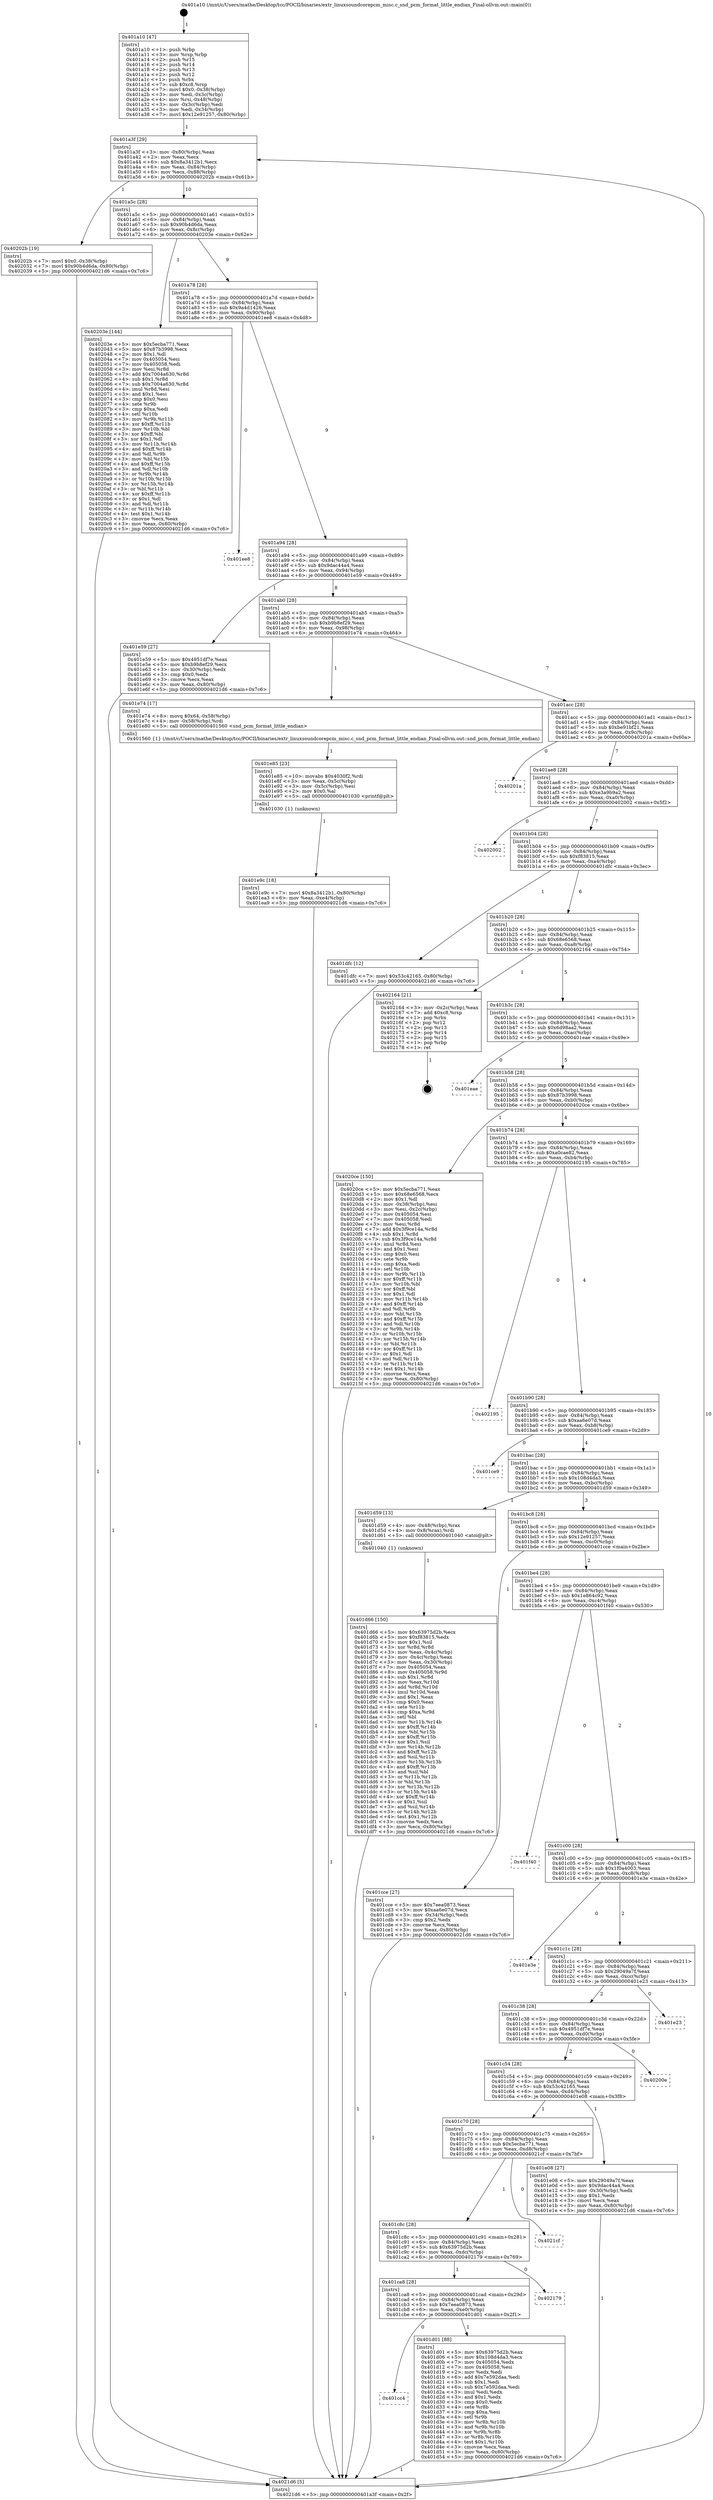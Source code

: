 digraph "0x401a10" {
  label = "0x401a10 (/mnt/c/Users/mathe/Desktop/tcc/POCII/binaries/extr_linuxsoundcorepcm_misc.c_snd_pcm_format_little_endian_Final-ollvm.out::main(0))"
  labelloc = "t"
  node[shape=record]

  Entry [label="",width=0.3,height=0.3,shape=circle,fillcolor=black,style=filled]
  "0x401a3f" [label="{
     0x401a3f [29]\l
     | [instrs]\l
     &nbsp;&nbsp;0x401a3f \<+3\>: mov -0x80(%rbp),%eax\l
     &nbsp;&nbsp;0x401a42 \<+2\>: mov %eax,%ecx\l
     &nbsp;&nbsp;0x401a44 \<+6\>: sub $0x8a3412b1,%ecx\l
     &nbsp;&nbsp;0x401a4a \<+6\>: mov %eax,-0x84(%rbp)\l
     &nbsp;&nbsp;0x401a50 \<+6\>: mov %ecx,-0x88(%rbp)\l
     &nbsp;&nbsp;0x401a56 \<+6\>: je 000000000040202b \<main+0x61b\>\l
  }"]
  "0x40202b" [label="{
     0x40202b [19]\l
     | [instrs]\l
     &nbsp;&nbsp;0x40202b \<+7\>: movl $0x0,-0x38(%rbp)\l
     &nbsp;&nbsp;0x402032 \<+7\>: movl $0x90b4d6da,-0x80(%rbp)\l
     &nbsp;&nbsp;0x402039 \<+5\>: jmp 00000000004021d6 \<main+0x7c6\>\l
  }"]
  "0x401a5c" [label="{
     0x401a5c [28]\l
     | [instrs]\l
     &nbsp;&nbsp;0x401a5c \<+5\>: jmp 0000000000401a61 \<main+0x51\>\l
     &nbsp;&nbsp;0x401a61 \<+6\>: mov -0x84(%rbp),%eax\l
     &nbsp;&nbsp;0x401a67 \<+5\>: sub $0x90b4d6da,%eax\l
     &nbsp;&nbsp;0x401a6c \<+6\>: mov %eax,-0x8c(%rbp)\l
     &nbsp;&nbsp;0x401a72 \<+6\>: je 000000000040203e \<main+0x62e\>\l
  }"]
  Exit [label="",width=0.3,height=0.3,shape=circle,fillcolor=black,style=filled,peripheries=2]
  "0x40203e" [label="{
     0x40203e [144]\l
     | [instrs]\l
     &nbsp;&nbsp;0x40203e \<+5\>: mov $0x5ecba771,%eax\l
     &nbsp;&nbsp;0x402043 \<+5\>: mov $0x87b3998,%ecx\l
     &nbsp;&nbsp;0x402048 \<+2\>: mov $0x1,%dl\l
     &nbsp;&nbsp;0x40204a \<+7\>: mov 0x405054,%esi\l
     &nbsp;&nbsp;0x402051 \<+7\>: mov 0x405058,%edi\l
     &nbsp;&nbsp;0x402058 \<+3\>: mov %esi,%r8d\l
     &nbsp;&nbsp;0x40205b \<+7\>: add $0x7004a630,%r8d\l
     &nbsp;&nbsp;0x402062 \<+4\>: sub $0x1,%r8d\l
     &nbsp;&nbsp;0x402066 \<+7\>: sub $0x7004a630,%r8d\l
     &nbsp;&nbsp;0x40206d \<+4\>: imul %r8d,%esi\l
     &nbsp;&nbsp;0x402071 \<+3\>: and $0x1,%esi\l
     &nbsp;&nbsp;0x402074 \<+3\>: cmp $0x0,%esi\l
     &nbsp;&nbsp;0x402077 \<+4\>: sete %r9b\l
     &nbsp;&nbsp;0x40207b \<+3\>: cmp $0xa,%edi\l
     &nbsp;&nbsp;0x40207e \<+4\>: setl %r10b\l
     &nbsp;&nbsp;0x402082 \<+3\>: mov %r9b,%r11b\l
     &nbsp;&nbsp;0x402085 \<+4\>: xor $0xff,%r11b\l
     &nbsp;&nbsp;0x402089 \<+3\>: mov %r10b,%bl\l
     &nbsp;&nbsp;0x40208c \<+3\>: xor $0xff,%bl\l
     &nbsp;&nbsp;0x40208f \<+3\>: xor $0x1,%dl\l
     &nbsp;&nbsp;0x402092 \<+3\>: mov %r11b,%r14b\l
     &nbsp;&nbsp;0x402095 \<+4\>: and $0xff,%r14b\l
     &nbsp;&nbsp;0x402099 \<+3\>: and %dl,%r9b\l
     &nbsp;&nbsp;0x40209c \<+3\>: mov %bl,%r15b\l
     &nbsp;&nbsp;0x40209f \<+4\>: and $0xff,%r15b\l
     &nbsp;&nbsp;0x4020a3 \<+3\>: and %dl,%r10b\l
     &nbsp;&nbsp;0x4020a6 \<+3\>: or %r9b,%r14b\l
     &nbsp;&nbsp;0x4020a9 \<+3\>: or %r10b,%r15b\l
     &nbsp;&nbsp;0x4020ac \<+3\>: xor %r15b,%r14b\l
     &nbsp;&nbsp;0x4020af \<+3\>: or %bl,%r11b\l
     &nbsp;&nbsp;0x4020b2 \<+4\>: xor $0xff,%r11b\l
     &nbsp;&nbsp;0x4020b6 \<+3\>: or $0x1,%dl\l
     &nbsp;&nbsp;0x4020b9 \<+3\>: and %dl,%r11b\l
     &nbsp;&nbsp;0x4020bc \<+3\>: or %r11b,%r14b\l
     &nbsp;&nbsp;0x4020bf \<+4\>: test $0x1,%r14b\l
     &nbsp;&nbsp;0x4020c3 \<+3\>: cmovne %ecx,%eax\l
     &nbsp;&nbsp;0x4020c6 \<+3\>: mov %eax,-0x80(%rbp)\l
     &nbsp;&nbsp;0x4020c9 \<+5\>: jmp 00000000004021d6 \<main+0x7c6\>\l
  }"]
  "0x401a78" [label="{
     0x401a78 [28]\l
     | [instrs]\l
     &nbsp;&nbsp;0x401a78 \<+5\>: jmp 0000000000401a7d \<main+0x6d\>\l
     &nbsp;&nbsp;0x401a7d \<+6\>: mov -0x84(%rbp),%eax\l
     &nbsp;&nbsp;0x401a83 \<+5\>: sub $0x9a4d1426,%eax\l
     &nbsp;&nbsp;0x401a88 \<+6\>: mov %eax,-0x90(%rbp)\l
     &nbsp;&nbsp;0x401a8e \<+6\>: je 0000000000401ee8 \<main+0x4d8\>\l
  }"]
  "0x401e9c" [label="{
     0x401e9c [18]\l
     | [instrs]\l
     &nbsp;&nbsp;0x401e9c \<+7\>: movl $0x8a3412b1,-0x80(%rbp)\l
     &nbsp;&nbsp;0x401ea3 \<+6\>: mov %eax,-0xe4(%rbp)\l
     &nbsp;&nbsp;0x401ea9 \<+5\>: jmp 00000000004021d6 \<main+0x7c6\>\l
  }"]
  "0x401ee8" [label="{
     0x401ee8\l
  }", style=dashed]
  "0x401a94" [label="{
     0x401a94 [28]\l
     | [instrs]\l
     &nbsp;&nbsp;0x401a94 \<+5\>: jmp 0000000000401a99 \<main+0x89\>\l
     &nbsp;&nbsp;0x401a99 \<+6\>: mov -0x84(%rbp),%eax\l
     &nbsp;&nbsp;0x401a9f \<+5\>: sub $0x9dac44a4,%eax\l
     &nbsp;&nbsp;0x401aa4 \<+6\>: mov %eax,-0x94(%rbp)\l
     &nbsp;&nbsp;0x401aaa \<+6\>: je 0000000000401e59 \<main+0x449\>\l
  }"]
  "0x401e85" [label="{
     0x401e85 [23]\l
     | [instrs]\l
     &nbsp;&nbsp;0x401e85 \<+10\>: movabs $0x4030f2,%rdi\l
     &nbsp;&nbsp;0x401e8f \<+3\>: mov %eax,-0x5c(%rbp)\l
     &nbsp;&nbsp;0x401e92 \<+3\>: mov -0x5c(%rbp),%esi\l
     &nbsp;&nbsp;0x401e95 \<+2\>: mov $0x0,%al\l
     &nbsp;&nbsp;0x401e97 \<+5\>: call 0000000000401030 \<printf@plt\>\l
     | [calls]\l
     &nbsp;&nbsp;0x401030 \{1\} (unknown)\l
  }"]
  "0x401e59" [label="{
     0x401e59 [27]\l
     | [instrs]\l
     &nbsp;&nbsp;0x401e59 \<+5\>: mov $0x4951df7e,%eax\l
     &nbsp;&nbsp;0x401e5e \<+5\>: mov $0xb9b8ef29,%ecx\l
     &nbsp;&nbsp;0x401e63 \<+3\>: mov -0x30(%rbp),%edx\l
     &nbsp;&nbsp;0x401e66 \<+3\>: cmp $0x0,%edx\l
     &nbsp;&nbsp;0x401e69 \<+3\>: cmove %ecx,%eax\l
     &nbsp;&nbsp;0x401e6c \<+3\>: mov %eax,-0x80(%rbp)\l
     &nbsp;&nbsp;0x401e6f \<+5\>: jmp 00000000004021d6 \<main+0x7c6\>\l
  }"]
  "0x401ab0" [label="{
     0x401ab0 [28]\l
     | [instrs]\l
     &nbsp;&nbsp;0x401ab0 \<+5\>: jmp 0000000000401ab5 \<main+0xa5\>\l
     &nbsp;&nbsp;0x401ab5 \<+6\>: mov -0x84(%rbp),%eax\l
     &nbsp;&nbsp;0x401abb \<+5\>: sub $0xb9b8ef29,%eax\l
     &nbsp;&nbsp;0x401ac0 \<+6\>: mov %eax,-0x98(%rbp)\l
     &nbsp;&nbsp;0x401ac6 \<+6\>: je 0000000000401e74 \<main+0x464\>\l
  }"]
  "0x401d66" [label="{
     0x401d66 [150]\l
     | [instrs]\l
     &nbsp;&nbsp;0x401d66 \<+5\>: mov $0x63975d2b,%ecx\l
     &nbsp;&nbsp;0x401d6b \<+5\>: mov $0xf83815,%edx\l
     &nbsp;&nbsp;0x401d70 \<+3\>: mov $0x1,%sil\l
     &nbsp;&nbsp;0x401d73 \<+3\>: xor %r8d,%r8d\l
     &nbsp;&nbsp;0x401d76 \<+3\>: mov %eax,-0x4c(%rbp)\l
     &nbsp;&nbsp;0x401d79 \<+3\>: mov -0x4c(%rbp),%eax\l
     &nbsp;&nbsp;0x401d7c \<+3\>: mov %eax,-0x30(%rbp)\l
     &nbsp;&nbsp;0x401d7f \<+7\>: mov 0x405054,%eax\l
     &nbsp;&nbsp;0x401d86 \<+8\>: mov 0x405058,%r9d\l
     &nbsp;&nbsp;0x401d8e \<+4\>: sub $0x1,%r8d\l
     &nbsp;&nbsp;0x401d92 \<+3\>: mov %eax,%r10d\l
     &nbsp;&nbsp;0x401d95 \<+3\>: add %r8d,%r10d\l
     &nbsp;&nbsp;0x401d98 \<+4\>: imul %r10d,%eax\l
     &nbsp;&nbsp;0x401d9c \<+3\>: and $0x1,%eax\l
     &nbsp;&nbsp;0x401d9f \<+3\>: cmp $0x0,%eax\l
     &nbsp;&nbsp;0x401da2 \<+4\>: sete %r11b\l
     &nbsp;&nbsp;0x401da6 \<+4\>: cmp $0xa,%r9d\l
     &nbsp;&nbsp;0x401daa \<+3\>: setl %bl\l
     &nbsp;&nbsp;0x401dad \<+3\>: mov %r11b,%r14b\l
     &nbsp;&nbsp;0x401db0 \<+4\>: xor $0xff,%r14b\l
     &nbsp;&nbsp;0x401db4 \<+3\>: mov %bl,%r15b\l
     &nbsp;&nbsp;0x401db7 \<+4\>: xor $0xff,%r15b\l
     &nbsp;&nbsp;0x401dbb \<+4\>: xor $0x1,%sil\l
     &nbsp;&nbsp;0x401dbf \<+3\>: mov %r14b,%r12b\l
     &nbsp;&nbsp;0x401dc2 \<+4\>: and $0xff,%r12b\l
     &nbsp;&nbsp;0x401dc6 \<+3\>: and %sil,%r11b\l
     &nbsp;&nbsp;0x401dc9 \<+3\>: mov %r15b,%r13b\l
     &nbsp;&nbsp;0x401dcc \<+4\>: and $0xff,%r13b\l
     &nbsp;&nbsp;0x401dd0 \<+3\>: and %sil,%bl\l
     &nbsp;&nbsp;0x401dd3 \<+3\>: or %r11b,%r12b\l
     &nbsp;&nbsp;0x401dd6 \<+3\>: or %bl,%r13b\l
     &nbsp;&nbsp;0x401dd9 \<+3\>: xor %r13b,%r12b\l
     &nbsp;&nbsp;0x401ddc \<+3\>: or %r15b,%r14b\l
     &nbsp;&nbsp;0x401ddf \<+4\>: xor $0xff,%r14b\l
     &nbsp;&nbsp;0x401de3 \<+4\>: or $0x1,%sil\l
     &nbsp;&nbsp;0x401de7 \<+3\>: and %sil,%r14b\l
     &nbsp;&nbsp;0x401dea \<+3\>: or %r14b,%r12b\l
     &nbsp;&nbsp;0x401ded \<+4\>: test $0x1,%r12b\l
     &nbsp;&nbsp;0x401df1 \<+3\>: cmovne %edx,%ecx\l
     &nbsp;&nbsp;0x401df4 \<+3\>: mov %ecx,-0x80(%rbp)\l
     &nbsp;&nbsp;0x401df7 \<+5\>: jmp 00000000004021d6 \<main+0x7c6\>\l
  }"]
  "0x401e74" [label="{
     0x401e74 [17]\l
     | [instrs]\l
     &nbsp;&nbsp;0x401e74 \<+8\>: movq $0x64,-0x58(%rbp)\l
     &nbsp;&nbsp;0x401e7c \<+4\>: mov -0x58(%rbp),%rdi\l
     &nbsp;&nbsp;0x401e80 \<+5\>: call 0000000000401560 \<snd_pcm_format_little_endian\>\l
     | [calls]\l
     &nbsp;&nbsp;0x401560 \{1\} (/mnt/c/Users/mathe/Desktop/tcc/POCII/binaries/extr_linuxsoundcorepcm_misc.c_snd_pcm_format_little_endian_Final-ollvm.out::snd_pcm_format_little_endian)\l
  }"]
  "0x401acc" [label="{
     0x401acc [28]\l
     | [instrs]\l
     &nbsp;&nbsp;0x401acc \<+5\>: jmp 0000000000401ad1 \<main+0xc1\>\l
     &nbsp;&nbsp;0x401ad1 \<+6\>: mov -0x84(%rbp),%eax\l
     &nbsp;&nbsp;0x401ad7 \<+5\>: sub $0xbe91bf21,%eax\l
     &nbsp;&nbsp;0x401adc \<+6\>: mov %eax,-0x9c(%rbp)\l
     &nbsp;&nbsp;0x401ae2 \<+6\>: je 000000000040201a \<main+0x60a\>\l
  }"]
  "0x401cc4" [label="{
     0x401cc4\l
  }", style=dashed]
  "0x40201a" [label="{
     0x40201a\l
  }", style=dashed]
  "0x401ae8" [label="{
     0x401ae8 [28]\l
     | [instrs]\l
     &nbsp;&nbsp;0x401ae8 \<+5\>: jmp 0000000000401aed \<main+0xdd\>\l
     &nbsp;&nbsp;0x401aed \<+6\>: mov -0x84(%rbp),%eax\l
     &nbsp;&nbsp;0x401af3 \<+5\>: sub $0xe3a9b9a2,%eax\l
     &nbsp;&nbsp;0x401af8 \<+6\>: mov %eax,-0xa0(%rbp)\l
     &nbsp;&nbsp;0x401afe \<+6\>: je 0000000000402002 \<main+0x5f2\>\l
  }"]
  "0x401d01" [label="{
     0x401d01 [88]\l
     | [instrs]\l
     &nbsp;&nbsp;0x401d01 \<+5\>: mov $0x63975d2b,%eax\l
     &nbsp;&nbsp;0x401d06 \<+5\>: mov $0x108d4da3,%ecx\l
     &nbsp;&nbsp;0x401d0b \<+7\>: mov 0x405054,%edx\l
     &nbsp;&nbsp;0x401d12 \<+7\>: mov 0x405058,%esi\l
     &nbsp;&nbsp;0x401d19 \<+2\>: mov %edx,%edi\l
     &nbsp;&nbsp;0x401d1b \<+6\>: add $0x7e592daa,%edi\l
     &nbsp;&nbsp;0x401d21 \<+3\>: sub $0x1,%edi\l
     &nbsp;&nbsp;0x401d24 \<+6\>: sub $0x7e592daa,%edi\l
     &nbsp;&nbsp;0x401d2a \<+3\>: imul %edi,%edx\l
     &nbsp;&nbsp;0x401d2d \<+3\>: and $0x1,%edx\l
     &nbsp;&nbsp;0x401d30 \<+3\>: cmp $0x0,%edx\l
     &nbsp;&nbsp;0x401d33 \<+4\>: sete %r8b\l
     &nbsp;&nbsp;0x401d37 \<+3\>: cmp $0xa,%esi\l
     &nbsp;&nbsp;0x401d3a \<+4\>: setl %r9b\l
     &nbsp;&nbsp;0x401d3e \<+3\>: mov %r8b,%r10b\l
     &nbsp;&nbsp;0x401d41 \<+3\>: and %r9b,%r10b\l
     &nbsp;&nbsp;0x401d44 \<+3\>: xor %r9b,%r8b\l
     &nbsp;&nbsp;0x401d47 \<+3\>: or %r8b,%r10b\l
     &nbsp;&nbsp;0x401d4a \<+4\>: test $0x1,%r10b\l
     &nbsp;&nbsp;0x401d4e \<+3\>: cmovne %ecx,%eax\l
     &nbsp;&nbsp;0x401d51 \<+3\>: mov %eax,-0x80(%rbp)\l
     &nbsp;&nbsp;0x401d54 \<+5\>: jmp 00000000004021d6 \<main+0x7c6\>\l
  }"]
  "0x402002" [label="{
     0x402002\l
  }", style=dashed]
  "0x401b04" [label="{
     0x401b04 [28]\l
     | [instrs]\l
     &nbsp;&nbsp;0x401b04 \<+5\>: jmp 0000000000401b09 \<main+0xf9\>\l
     &nbsp;&nbsp;0x401b09 \<+6\>: mov -0x84(%rbp),%eax\l
     &nbsp;&nbsp;0x401b0f \<+5\>: sub $0xf83815,%eax\l
     &nbsp;&nbsp;0x401b14 \<+6\>: mov %eax,-0xa4(%rbp)\l
     &nbsp;&nbsp;0x401b1a \<+6\>: je 0000000000401dfc \<main+0x3ec\>\l
  }"]
  "0x401ca8" [label="{
     0x401ca8 [28]\l
     | [instrs]\l
     &nbsp;&nbsp;0x401ca8 \<+5\>: jmp 0000000000401cad \<main+0x29d\>\l
     &nbsp;&nbsp;0x401cad \<+6\>: mov -0x84(%rbp),%eax\l
     &nbsp;&nbsp;0x401cb3 \<+5\>: sub $0x7eea0873,%eax\l
     &nbsp;&nbsp;0x401cb8 \<+6\>: mov %eax,-0xe0(%rbp)\l
     &nbsp;&nbsp;0x401cbe \<+6\>: je 0000000000401d01 \<main+0x2f1\>\l
  }"]
  "0x401dfc" [label="{
     0x401dfc [12]\l
     | [instrs]\l
     &nbsp;&nbsp;0x401dfc \<+7\>: movl $0x53c42165,-0x80(%rbp)\l
     &nbsp;&nbsp;0x401e03 \<+5\>: jmp 00000000004021d6 \<main+0x7c6\>\l
  }"]
  "0x401b20" [label="{
     0x401b20 [28]\l
     | [instrs]\l
     &nbsp;&nbsp;0x401b20 \<+5\>: jmp 0000000000401b25 \<main+0x115\>\l
     &nbsp;&nbsp;0x401b25 \<+6\>: mov -0x84(%rbp),%eax\l
     &nbsp;&nbsp;0x401b2b \<+5\>: sub $0x68e6568,%eax\l
     &nbsp;&nbsp;0x401b30 \<+6\>: mov %eax,-0xa8(%rbp)\l
     &nbsp;&nbsp;0x401b36 \<+6\>: je 0000000000402164 \<main+0x754\>\l
  }"]
  "0x402179" [label="{
     0x402179\l
  }", style=dashed]
  "0x402164" [label="{
     0x402164 [21]\l
     | [instrs]\l
     &nbsp;&nbsp;0x402164 \<+3\>: mov -0x2c(%rbp),%eax\l
     &nbsp;&nbsp;0x402167 \<+7\>: add $0xc8,%rsp\l
     &nbsp;&nbsp;0x40216e \<+1\>: pop %rbx\l
     &nbsp;&nbsp;0x40216f \<+2\>: pop %r12\l
     &nbsp;&nbsp;0x402171 \<+2\>: pop %r13\l
     &nbsp;&nbsp;0x402173 \<+2\>: pop %r14\l
     &nbsp;&nbsp;0x402175 \<+2\>: pop %r15\l
     &nbsp;&nbsp;0x402177 \<+1\>: pop %rbp\l
     &nbsp;&nbsp;0x402178 \<+1\>: ret\l
  }"]
  "0x401b3c" [label="{
     0x401b3c [28]\l
     | [instrs]\l
     &nbsp;&nbsp;0x401b3c \<+5\>: jmp 0000000000401b41 \<main+0x131\>\l
     &nbsp;&nbsp;0x401b41 \<+6\>: mov -0x84(%rbp),%eax\l
     &nbsp;&nbsp;0x401b47 \<+5\>: sub $0x6d98aa2,%eax\l
     &nbsp;&nbsp;0x401b4c \<+6\>: mov %eax,-0xac(%rbp)\l
     &nbsp;&nbsp;0x401b52 \<+6\>: je 0000000000401eae \<main+0x49e\>\l
  }"]
  "0x401c8c" [label="{
     0x401c8c [28]\l
     | [instrs]\l
     &nbsp;&nbsp;0x401c8c \<+5\>: jmp 0000000000401c91 \<main+0x281\>\l
     &nbsp;&nbsp;0x401c91 \<+6\>: mov -0x84(%rbp),%eax\l
     &nbsp;&nbsp;0x401c97 \<+5\>: sub $0x63975d2b,%eax\l
     &nbsp;&nbsp;0x401c9c \<+6\>: mov %eax,-0xdc(%rbp)\l
     &nbsp;&nbsp;0x401ca2 \<+6\>: je 0000000000402179 \<main+0x769\>\l
  }"]
  "0x401eae" [label="{
     0x401eae\l
  }", style=dashed]
  "0x401b58" [label="{
     0x401b58 [28]\l
     | [instrs]\l
     &nbsp;&nbsp;0x401b58 \<+5\>: jmp 0000000000401b5d \<main+0x14d\>\l
     &nbsp;&nbsp;0x401b5d \<+6\>: mov -0x84(%rbp),%eax\l
     &nbsp;&nbsp;0x401b63 \<+5\>: sub $0x87b3998,%eax\l
     &nbsp;&nbsp;0x401b68 \<+6\>: mov %eax,-0xb0(%rbp)\l
     &nbsp;&nbsp;0x401b6e \<+6\>: je 00000000004020ce \<main+0x6be\>\l
  }"]
  "0x4021cf" [label="{
     0x4021cf\l
  }", style=dashed]
  "0x4020ce" [label="{
     0x4020ce [150]\l
     | [instrs]\l
     &nbsp;&nbsp;0x4020ce \<+5\>: mov $0x5ecba771,%eax\l
     &nbsp;&nbsp;0x4020d3 \<+5\>: mov $0x68e6568,%ecx\l
     &nbsp;&nbsp;0x4020d8 \<+2\>: mov $0x1,%dl\l
     &nbsp;&nbsp;0x4020da \<+3\>: mov -0x38(%rbp),%esi\l
     &nbsp;&nbsp;0x4020dd \<+3\>: mov %esi,-0x2c(%rbp)\l
     &nbsp;&nbsp;0x4020e0 \<+7\>: mov 0x405054,%esi\l
     &nbsp;&nbsp;0x4020e7 \<+7\>: mov 0x405058,%edi\l
     &nbsp;&nbsp;0x4020ee \<+3\>: mov %esi,%r8d\l
     &nbsp;&nbsp;0x4020f1 \<+7\>: add $0x3f9ce14a,%r8d\l
     &nbsp;&nbsp;0x4020f8 \<+4\>: sub $0x1,%r8d\l
     &nbsp;&nbsp;0x4020fc \<+7\>: sub $0x3f9ce14a,%r8d\l
     &nbsp;&nbsp;0x402103 \<+4\>: imul %r8d,%esi\l
     &nbsp;&nbsp;0x402107 \<+3\>: and $0x1,%esi\l
     &nbsp;&nbsp;0x40210a \<+3\>: cmp $0x0,%esi\l
     &nbsp;&nbsp;0x40210d \<+4\>: sete %r9b\l
     &nbsp;&nbsp;0x402111 \<+3\>: cmp $0xa,%edi\l
     &nbsp;&nbsp;0x402114 \<+4\>: setl %r10b\l
     &nbsp;&nbsp;0x402118 \<+3\>: mov %r9b,%r11b\l
     &nbsp;&nbsp;0x40211b \<+4\>: xor $0xff,%r11b\l
     &nbsp;&nbsp;0x40211f \<+3\>: mov %r10b,%bl\l
     &nbsp;&nbsp;0x402122 \<+3\>: xor $0xff,%bl\l
     &nbsp;&nbsp;0x402125 \<+3\>: xor $0x1,%dl\l
     &nbsp;&nbsp;0x402128 \<+3\>: mov %r11b,%r14b\l
     &nbsp;&nbsp;0x40212b \<+4\>: and $0xff,%r14b\l
     &nbsp;&nbsp;0x40212f \<+3\>: and %dl,%r9b\l
     &nbsp;&nbsp;0x402132 \<+3\>: mov %bl,%r15b\l
     &nbsp;&nbsp;0x402135 \<+4\>: and $0xff,%r15b\l
     &nbsp;&nbsp;0x402139 \<+3\>: and %dl,%r10b\l
     &nbsp;&nbsp;0x40213c \<+3\>: or %r9b,%r14b\l
     &nbsp;&nbsp;0x40213f \<+3\>: or %r10b,%r15b\l
     &nbsp;&nbsp;0x402142 \<+3\>: xor %r15b,%r14b\l
     &nbsp;&nbsp;0x402145 \<+3\>: or %bl,%r11b\l
     &nbsp;&nbsp;0x402148 \<+4\>: xor $0xff,%r11b\l
     &nbsp;&nbsp;0x40214c \<+3\>: or $0x1,%dl\l
     &nbsp;&nbsp;0x40214f \<+3\>: and %dl,%r11b\l
     &nbsp;&nbsp;0x402152 \<+3\>: or %r11b,%r14b\l
     &nbsp;&nbsp;0x402155 \<+4\>: test $0x1,%r14b\l
     &nbsp;&nbsp;0x402159 \<+3\>: cmovne %ecx,%eax\l
     &nbsp;&nbsp;0x40215c \<+3\>: mov %eax,-0x80(%rbp)\l
     &nbsp;&nbsp;0x40215f \<+5\>: jmp 00000000004021d6 \<main+0x7c6\>\l
  }"]
  "0x401b74" [label="{
     0x401b74 [28]\l
     | [instrs]\l
     &nbsp;&nbsp;0x401b74 \<+5\>: jmp 0000000000401b79 \<main+0x169\>\l
     &nbsp;&nbsp;0x401b79 \<+6\>: mov -0x84(%rbp),%eax\l
     &nbsp;&nbsp;0x401b7f \<+5\>: sub $0xa0cae82,%eax\l
     &nbsp;&nbsp;0x401b84 \<+6\>: mov %eax,-0xb4(%rbp)\l
     &nbsp;&nbsp;0x401b8a \<+6\>: je 0000000000402195 \<main+0x785\>\l
  }"]
  "0x401c70" [label="{
     0x401c70 [28]\l
     | [instrs]\l
     &nbsp;&nbsp;0x401c70 \<+5\>: jmp 0000000000401c75 \<main+0x265\>\l
     &nbsp;&nbsp;0x401c75 \<+6\>: mov -0x84(%rbp),%eax\l
     &nbsp;&nbsp;0x401c7b \<+5\>: sub $0x5ecba771,%eax\l
     &nbsp;&nbsp;0x401c80 \<+6\>: mov %eax,-0xd8(%rbp)\l
     &nbsp;&nbsp;0x401c86 \<+6\>: je 00000000004021cf \<main+0x7bf\>\l
  }"]
  "0x402195" [label="{
     0x402195\l
  }", style=dashed]
  "0x401b90" [label="{
     0x401b90 [28]\l
     | [instrs]\l
     &nbsp;&nbsp;0x401b90 \<+5\>: jmp 0000000000401b95 \<main+0x185\>\l
     &nbsp;&nbsp;0x401b95 \<+6\>: mov -0x84(%rbp),%eax\l
     &nbsp;&nbsp;0x401b9b \<+5\>: sub $0xaa6e07d,%eax\l
     &nbsp;&nbsp;0x401ba0 \<+6\>: mov %eax,-0xb8(%rbp)\l
     &nbsp;&nbsp;0x401ba6 \<+6\>: je 0000000000401ce9 \<main+0x2d9\>\l
  }"]
  "0x401e08" [label="{
     0x401e08 [27]\l
     | [instrs]\l
     &nbsp;&nbsp;0x401e08 \<+5\>: mov $0x29049a7f,%eax\l
     &nbsp;&nbsp;0x401e0d \<+5\>: mov $0x9dac44a4,%ecx\l
     &nbsp;&nbsp;0x401e12 \<+3\>: mov -0x30(%rbp),%edx\l
     &nbsp;&nbsp;0x401e15 \<+3\>: cmp $0x1,%edx\l
     &nbsp;&nbsp;0x401e18 \<+3\>: cmovl %ecx,%eax\l
     &nbsp;&nbsp;0x401e1b \<+3\>: mov %eax,-0x80(%rbp)\l
     &nbsp;&nbsp;0x401e1e \<+5\>: jmp 00000000004021d6 \<main+0x7c6\>\l
  }"]
  "0x401ce9" [label="{
     0x401ce9\l
  }", style=dashed]
  "0x401bac" [label="{
     0x401bac [28]\l
     | [instrs]\l
     &nbsp;&nbsp;0x401bac \<+5\>: jmp 0000000000401bb1 \<main+0x1a1\>\l
     &nbsp;&nbsp;0x401bb1 \<+6\>: mov -0x84(%rbp),%eax\l
     &nbsp;&nbsp;0x401bb7 \<+5\>: sub $0x108d4da3,%eax\l
     &nbsp;&nbsp;0x401bbc \<+6\>: mov %eax,-0xbc(%rbp)\l
     &nbsp;&nbsp;0x401bc2 \<+6\>: je 0000000000401d59 \<main+0x349\>\l
  }"]
  "0x401c54" [label="{
     0x401c54 [28]\l
     | [instrs]\l
     &nbsp;&nbsp;0x401c54 \<+5\>: jmp 0000000000401c59 \<main+0x249\>\l
     &nbsp;&nbsp;0x401c59 \<+6\>: mov -0x84(%rbp),%eax\l
     &nbsp;&nbsp;0x401c5f \<+5\>: sub $0x53c42165,%eax\l
     &nbsp;&nbsp;0x401c64 \<+6\>: mov %eax,-0xd4(%rbp)\l
     &nbsp;&nbsp;0x401c6a \<+6\>: je 0000000000401e08 \<main+0x3f8\>\l
  }"]
  "0x401d59" [label="{
     0x401d59 [13]\l
     | [instrs]\l
     &nbsp;&nbsp;0x401d59 \<+4\>: mov -0x48(%rbp),%rax\l
     &nbsp;&nbsp;0x401d5d \<+4\>: mov 0x8(%rax),%rdi\l
     &nbsp;&nbsp;0x401d61 \<+5\>: call 0000000000401040 \<atoi@plt\>\l
     | [calls]\l
     &nbsp;&nbsp;0x401040 \{1\} (unknown)\l
  }"]
  "0x401bc8" [label="{
     0x401bc8 [28]\l
     | [instrs]\l
     &nbsp;&nbsp;0x401bc8 \<+5\>: jmp 0000000000401bcd \<main+0x1bd\>\l
     &nbsp;&nbsp;0x401bcd \<+6\>: mov -0x84(%rbp),%eax\l
     &nbsp;&nbsp;0x401bd3 \<+5\>: sub $0x12e91257,%eax\l
     &nbsp;&nbsp;0x401bd8 \<+6\>: mov %eax,-0xc0(%rbp)\l
     &nbsp;&nbsp;0x401bde \<+6\>: je 0000000000401cce \<main+0x2be\>\l
  }"]
  "0x40200e" [label="{
     0x40200e\l
  }", style=dashed]
  "0x401cce" [label="{
     0x401cce [27]\l
     | [instrs]\l
     &nbsp;&nbsp;0x401cce \<+5\>: mov $0x7eea0873,%eax\l
     &nbsp;&nbsp;0x401cd3 \<+5\>: mov $0xaa6e07d,%ecx\l
     &nbsp;&nbsp;0x401cd8 \<+3\>: mov -0x34(%rbp),%edx\l
     &nbsp;&nbsp;0x401cdb \<+3\>: cmp $0x2,%edx\l
     &nbsp;&nbsp;0x401cde \<+3\>: cmovne %ecx,%eax\l
     &nbsp;&nbsp;0x401ce1 \<+3\>: mov %eax,-0x80(%rbp)\l
     &nbsp;&nbsp;0x401ce4 \<+5\>: jmp 00000000004021d6 \<main+0x7c6\>\l
  }"]
  "0x401be4" [label="{
     0x401be4 [28]\l
     | [instrs]\l
     &nbsp;&nbsp;0x401be4 \<+5\>: jmp 0000000000401be9 \<main+0x1d9\>\l
     &nbsp;&nbsp;0x401be9 \<+6\>: mov -0x84(%rbp),%eax\l
     &nbsp;&nbsp;0x401bef \<+5\>: sub $0x1e864c92,%eax\l
     &nbsp;&nbsp;0x401bf4 \<+6\>: mov %eax,-0xc4(%rbp)\l
     &nbsp;&nbsp;0x401bfa \<+6\>: je 0000000000401f40 \<main+0x530\>\l
  }"]
  "0x4021d6" [label="{
     0x4021d6 [5]\l
     | [instrs]\l
     &nbsp;&nbsp;0x4021d6 \<+5\>: jmp 0000000000401a3f \<main+0x2f\>\l
  }"]
  "0x401a10" [label="{
     0x401a10 [47]\l
     | [instrs]\l
     &nbsp;&nbsp;0x401a10 \<+1\>: push %rbp\l
     &nbsp;&nbsp;0x401a11 \<+3\>: mov %rsp,%rbp\l
     &nbsp;&nbsp;0x401a14 \<+2\>: push %r15\l
     &nbsp;&nbsp;0x401a16 \<+2\>: push %r14\l
     &nbsp;&nbsp;0x401a18 \<+2\>: push %r13\l
     &nbsp;&nbsp;0x401a1a \<+2\>: push %r12\l
     &nbsp;&nbsp;0x401a1c \<+1\>: push %rbx\l
     &nbsp;&nbsp;0x401a1d \<+7\>: sub $0xc8,%rsp\l
     &nbsp;&nbsp;0x401a24 \<+7\>: movl $0x0,-0x38(%rbp)\l
     &nbsp;&nbsp;0x401a2b \<+3\>: mov %edi,-0x3c(%rbp)\l
     &nbsp;&nbsp;0x401a2e \<+4\>: mov %rsi,-0x48(%rbp)\l
     &nbsp;&nbsp;0x401a32 \<+3\>: mov -0x3c(%rbp),%edi\l
     &nbsp;&nbsp;0x401a35 \<+3\>: mov %edi,-0x34(%rbp)\l
     &nbsp;&nbsp;0x401a38 \<+7\>: movl $0x12e91257,-0x80(%rbp)\l
  }"]
  "0x401c38" [label="{
     0x401c38 [28]\l
     | [instrs]\l
     &nbsp;&nbsp;0x401c38 \<+5\>: jmp 0000000000401c3d \<main+0x22d\>\l
     &nbsp;&nbsp;0x401c3d \<+6\>: mov -0x84(%rbp),%eax\l
     &nbsp;&nbsp;0x401c43 \<+5\>: sub $0x4951df7e,%eax\l
     &nbsp;&nbsp;0x401c48 \<+6\>: mov %eax,-0xd0(%rbp)\l
     &nbsp;&nbsp;0x401c4e \<+6\>: je 000000000040200e \<main+0x5fe\>\l
  }"]
  "0x401f40" [label="{
     0x401f40\l
  }", style=dashed]
  "0x401c00" [label="{
     0x401c00 [28]\l
     | [instrs]\l
     &nbsp;&nbsp;0x401c00 \<+5\>: jmp 0000000000401c05 \<main+0x1f5\>\l
     &nbsp;&nbsp;0x401c05 \<+6\>: mov -0x84(%rbp),%eax\l
     &nbsp;&nbsp;0x401c0b \<+5\>: sub $0x1f0a4003,%eax\l
     &nbsp;&nbsp;0x401c10 \<+6\>: mov %eax,-0xc8(%rbp)\l
     &nbsp;&nbsp;0x401c16 \<+6\>: je 0000000000401e3e \<main+0x42e\>\l
  }"]
  "0x401e23" [label="{
     0x401e23\l
  }", style=dashed]
  "0x401e3e" [label="{
     0x401e3e\l
  }", style=dashed]
  "0x401c1c" [label="{
     0x401c1c [28]\l
     | [instrs]\l
     &nbsp;&nbsp;0x401c1c \<+5\>: jmp 0000000000401c21 \<main+0x211\>\l
     &nbsp;&nbsp;0x401c21 \<+6\>: mov -0x84(%rbp),%eax\l
     &nbsp;&nbsp;0x401c27 \<+5\>: sub $0x29049a7f,%eax\l
     &nbsp;&nbsp;0x401c2c \<+6\>: mov %eax,-0xcc(%rbp)\l
     &nbsp;&nbsp;0x401c32 \<+6\>: je 0000000000401e23 \<main+0x413\>\l
  }"]
  Entry -> "0x401a10" [label=" 1"]
  "0x401a3f" -> "0x40202b" [label=" 1"]
  "0x401a3f" -> "0x401a5c" [label=" 10"]
  "0x402164" -> Exit [label=" 1"]
  "0x401a5c" -> "0x40203e" [label=" 1"]
  "0x401a5c" -> "0x401a78" [label=" 9"]
  "0x4020ce" -> "0x4021d6" [label=" 1"]
  "0x401a78" -> "0x401ee8" [label=" 0"]
  "0x401a78" -> "0x401a94" [label=" 9"]
  "0x40203e" -> "0x4021d6" [label=" 1"]
  "0x401a94" -> "0x401e59" [label=" 1"]
  "0x401a94" -> "0x401ab0" [label=" 8"]
  "0x40202b" -> "0x4021d6" [label=" 1"]
  "0x401ab0" -> "0x401e74" [label=" 1"]
  "0x401ab0" -> "0x401acc" [label=" 7"]
  "0x401e9c" -> "0x4021d6" [label=" 1"]
  "0x401acc" -> "0x40201a" [label=" 0"]
  "0x401acc" -> "0x401ae8" [label=" 7"]
  "0x401e85" -> "0x401e9c" [label=" 1"]
  "0x401ae8" -> "0x402002" [label=" 0"]
  "0x401ae8" -> "0x401b04" [label=" 7"]
  "0x401e74" -> "0x401e85" [label=" 1"]
  "0x401b04" -> "0x401dfc" [label=" 1"]
  "0x401b04" -> "0x401b20" [label=" 6"]
  "0x401e08" -> "0x4021d6" [label=" 1"]
  "0x401b20" -> "0x402164" [label=" 1"]
  "0x401b20" -> "0x401b3c" [label=" 5"]
  "0x401dfc" -> "0x4021d6" [label=" 1"]
  "0x401b3c" -> "0x401eae" [label=" 0"]
  "0x401b3c" -> "0x401b58" [label=" 5"]
  "0x401d59" -> "0x401d66" [label=" 1"]
  "0x401b58" -> "0x4020ce" [label=" 1"]
  "0x401b58" -> "0x401b74" [label=" 4"]
  "0x401d01" -> "0x4021d6" [label=" 1"]
  "0x401b74" -> "0x402195" [label=" 0"]
  "0x401b74" -> "0x401b90" [label=" 4"]
  "0x401ca8" -> "0x401d01" [label=" 1"]
  "0x401b90" -> "0x401ce9" [label=" 0"]
  "0x401b90" -> "0x401bac" [label=" 4"]
  "0x401e59" -> "0x4021d6" [label=" 1"]
  "0x401bac" -> "0x401d59" [label=" 1"]
  "0x401bac" -> "0x401bc8" [label=" 3"]
  "0x401c8c" -> "0x402179" [label=" 0"]
  "0x401bc8" -> "0x401cce" [label=" 1"]
  "0x401bc8" -> "0x401be4" [label=" 2"]
  "0x401cce" -> "0x4021d6" [label=" 1"]
  "0x401a10" -> "0x401a3f" [label=" 1"]
  "0x4021d6" -> "0x401a3f" [label=" 10"]
  "0x401d66" -> "0x4021d6" [label=" 1"]
  "0x401be4" -> "0x401f40" [label=" 0"]
  "0x401be4" -> "0x401c00" [label=" 2"]
  "0x401c70" -> "0x4021cf" [label=" 0"]
  "0x401c00" -> "0x401e3e" [label=" 0"]
  "0x401c00" -> "0x401c1c" [label=" 2"]
  "0x401ca8" -> "0x401cc4" [label=" 0"]
  "0x401c1c" -> "0x401e23" [label=" 0"]
  "0x401c1c" -> "0x401c38" [label=" 2"]
  "0x401c70" -> "0x401c8c" [label=" 1"]
  "0x401c38" -> "0x40200e" [label=" 0"]
  "0x401c38" -> "0x401c54" [label=" 2"]
  "0x401c8c" -> "0x401ca8" [label=" 1"]
  "0x401c54" -> "0x401e08" [label=" 1"]
  "0x401c54" -> "0x401c70" [label=" 1"]
}
